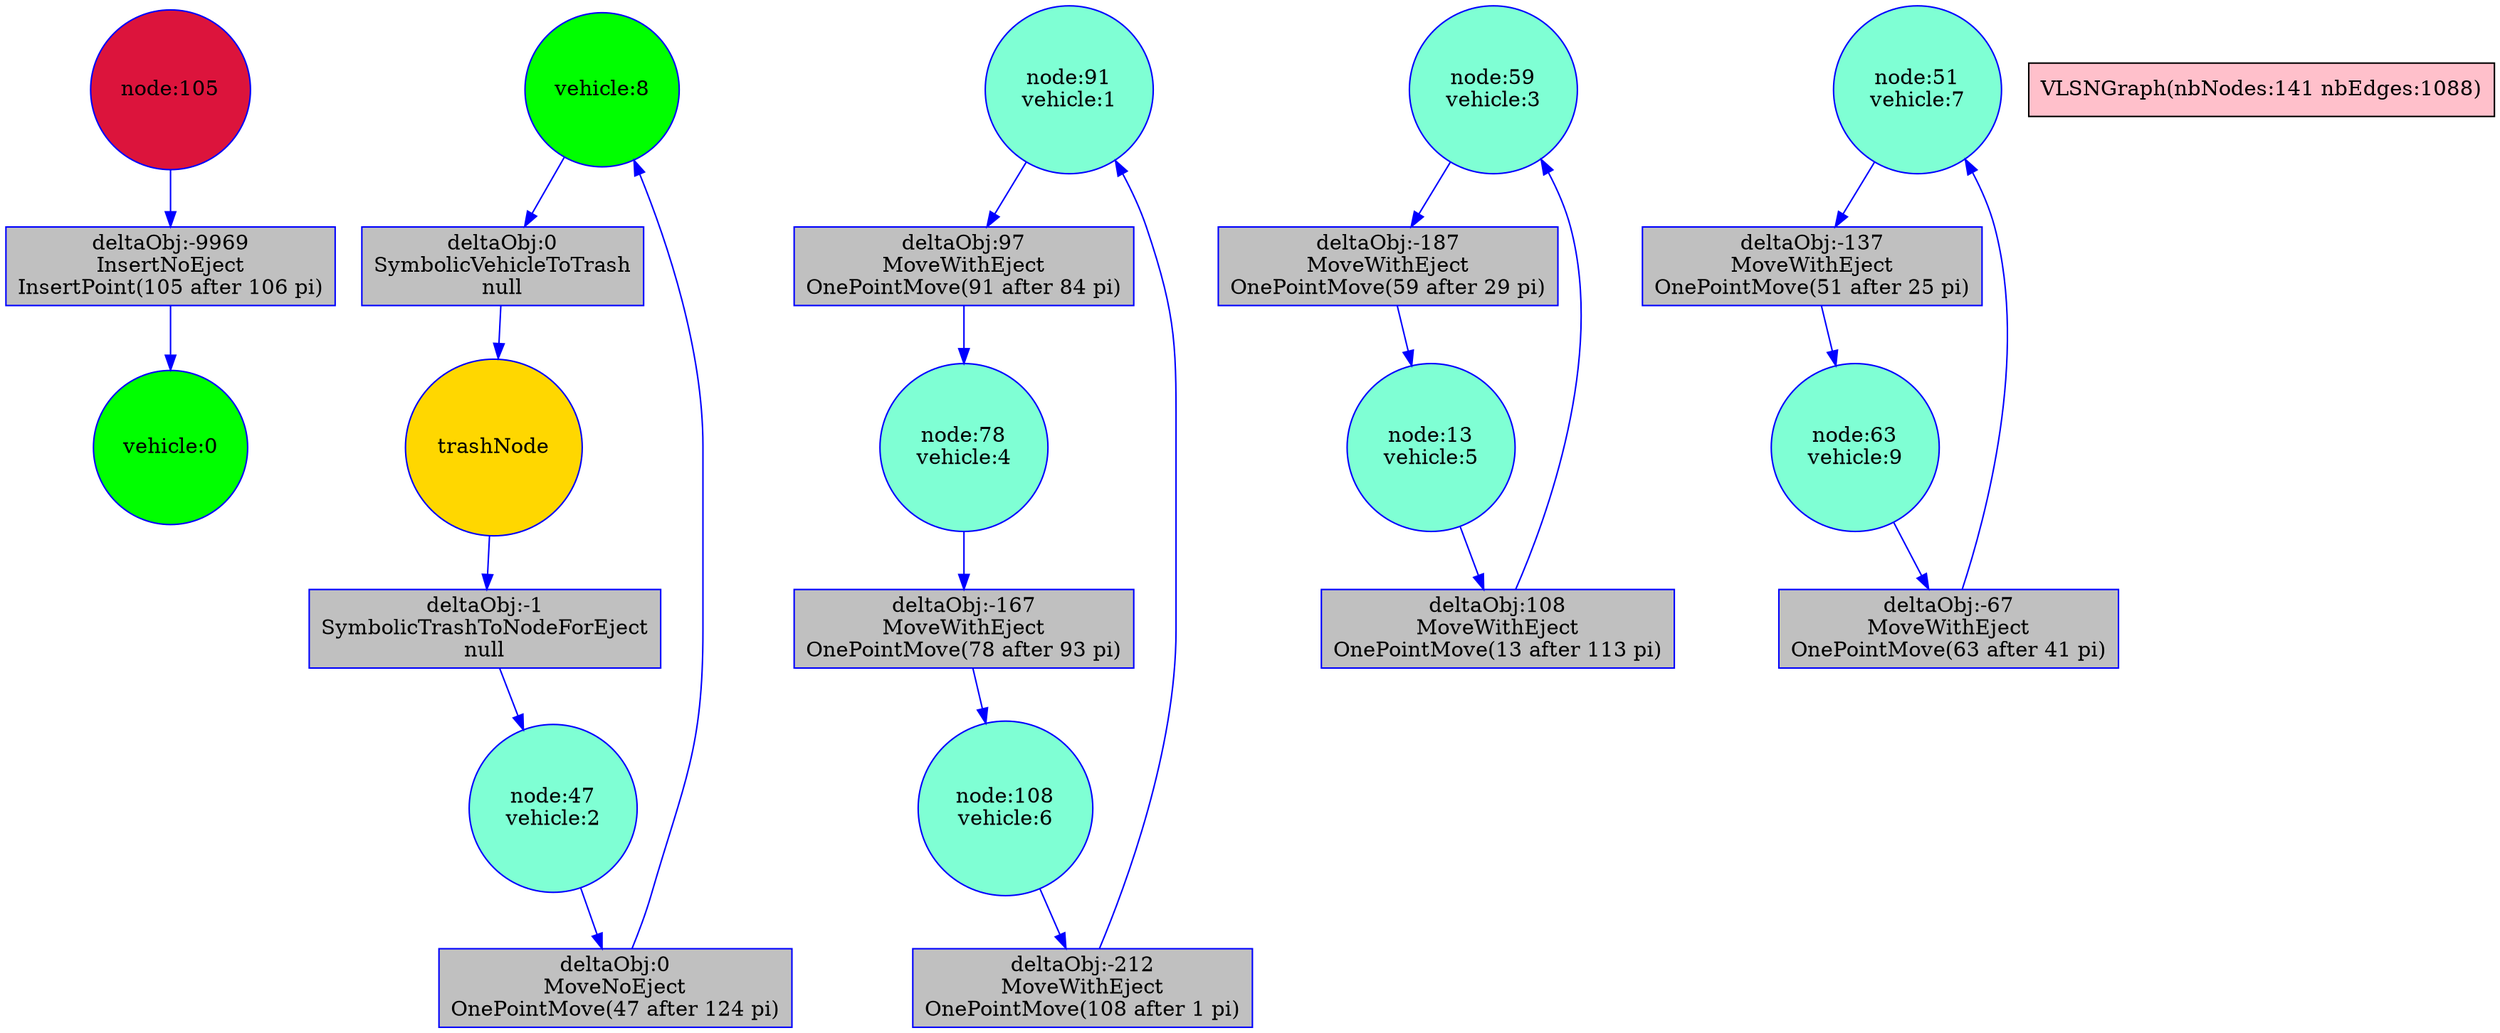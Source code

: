 ##Command to produce the output: "neato -Tpng thisfile > thisfile.png"
digraph VLSNGraph {
	"0" [shape=circle,style=filled,fillcolor=green,color=blue, label = "vehicle:0"] ;
	"8" [shape=circle,style=filled,fillcolor=green,color=blue, label = "vehicle:8"] ;
	"10" [shape=circle,style=filled,fillcolor=gold,color=blue, label = trashNode] ;
	"31" [shape=circle,style=filled,fillcolor=aquamarine,color=blue, label = "node:91\nvehicle:1"] ;
	"35" [shape=circle,style=filled,fillcolor=aquamarine,color=blue, label = "node:47\nvehicle:2"] ;
	"49" [shape=circle,style=filled,fillcolor=aquamarine,color=blue, label = "node:59\nvehicle:3"] ;
	"63" [shape=circle,style=filled,fillcolor=aquamarine,color=blue, label = "node:78\nvehicle:4"] ;
	"70" [shape=circle,style=filled,fillcolor=aquamarine,color=blue, label = "node:13\nvehicle:5"] ;
	"86" [shape=circle,style=filled,fillcolor=aquamarine,color=blue, label = "node:108\nvehicle:6"] ;
	"95" [shape=circle,style=filled,fillcolor=aquamarine,color=blue, label = "node:51\nvehicle:7"] ;
	"115" [shape=circle,style=filled,fillcolor=aquamarine,color=blue, label = "node:63\nvehicle:9"] ;
	"128" [shape=circle,style=filled,fillcolor=crimson,color=blue, label = "node:105"] ;
	"Edge0" [shape=rectangle,style=filled,fillcolor=gray, label="deltaObj:-9969\nInsertNoEject\nInsertPoint(105 after 106 pi)" color=blue] ;
	128 -> "Edge0"[color=blue];
	"Edge0" -> 0[color=blue];
	"Edge165" [shape=rectangle,style=filled,fillcolor=gray, label="deltaObj:0\nMoveNoEject\nOnePointMove(47 after 124 pi)" color=blue] ; 35 -> "Edge165"[color=blue];"Edge165" -> 8[color=blue];
	"Edge183" [shape=rectangle,style=filled,fillcolor=gray, label="deltaObj:-187\nMoveWithEject\nOnePointMove(59 after 29 pi)" color=blue] ; 49 -> "Edge183"[color=blue];"Edge183" -> 70[color=blue];
	"Edge277" [shape=rectangle,style=filled,fillcolor=gray, label="deltaObj:-212\nMoveWithEject\nOnePointMove(108 after 1 pi)" color=blue] ; 86 -> "Edge277"[color=blue];"Edge277" -> 31[color=blue];
	"Edge324" [shape=rectangle,style=filled,fillcolor=gray, label="deltaObj:-167\nMoveWithEject\nOnePointMove(78 after 93 pi)" color=blue] ; 63 -> "Edge324"[color=blue];"Edge324" -> 86[color=blue];
	"Edge365" [shape=rectangle,style=filled,fillcolor=gray, label="deltaObj:-137\nMoveWithEject\nOnePointMove(51 after 25 pi)" color=blue] ; 95 -> "Edge365"[color=blue];"Edge365" -> 115[color=blue];
	"Edge418" [shape=rectangle,style=filled,fillcolor=gray, label="deltaObj:-67\nMoveWithEject\nOnePointMove(63 after 41 pi)" color=blue] ; 115 -> "Edge418"[color=blue];"Edge418" -> 95[color=blue];
	"Edge466" [shape=rectangle,style=filled,fillcolor=gray, label="deltaObj:108\nMoveWithEject\nOnePointMove(13 after 113 pi)" color=blue] ; 70 -> "Edge466"[color=blue];"Edge466" -> 49[color=blue];
	"Edge808" [shape=rectangle,style=filled,fillcolor=gray, label="deltaObj:97\nMoveWithEject\nOnePointMove(91 after 84 pi)" color=blue] ; 31 -> "Edge808"[color=blue];"Edge808" -> 63[color=blue];
	"Edge967" [shape=rectangle,style=filled,fillcolor=gray, label="deltaObj:0\nSymbolicVehicleToTrash\nnull" color=blue] ; 8 -> "Edge967"[color=blue];"Edge967" -> 10[color=blue];
	"Edge1000" [shape=rectangle,style=filled,fillcolor=gray, label="deltaObj:-1\nSymbolicTrashToNodeForEject\nnull" color=blue] ; 10 -> "Edge1000"[color=blue];"Edge1000" -> 35[color=blue];
	legend[shape=rectangle,style=filled,fillcolor=pink,color=black,label = "VLSNGraph(nbNodes:141 nbEdges:1088)"] ;
	overlap=false
	fontsize=12;
}